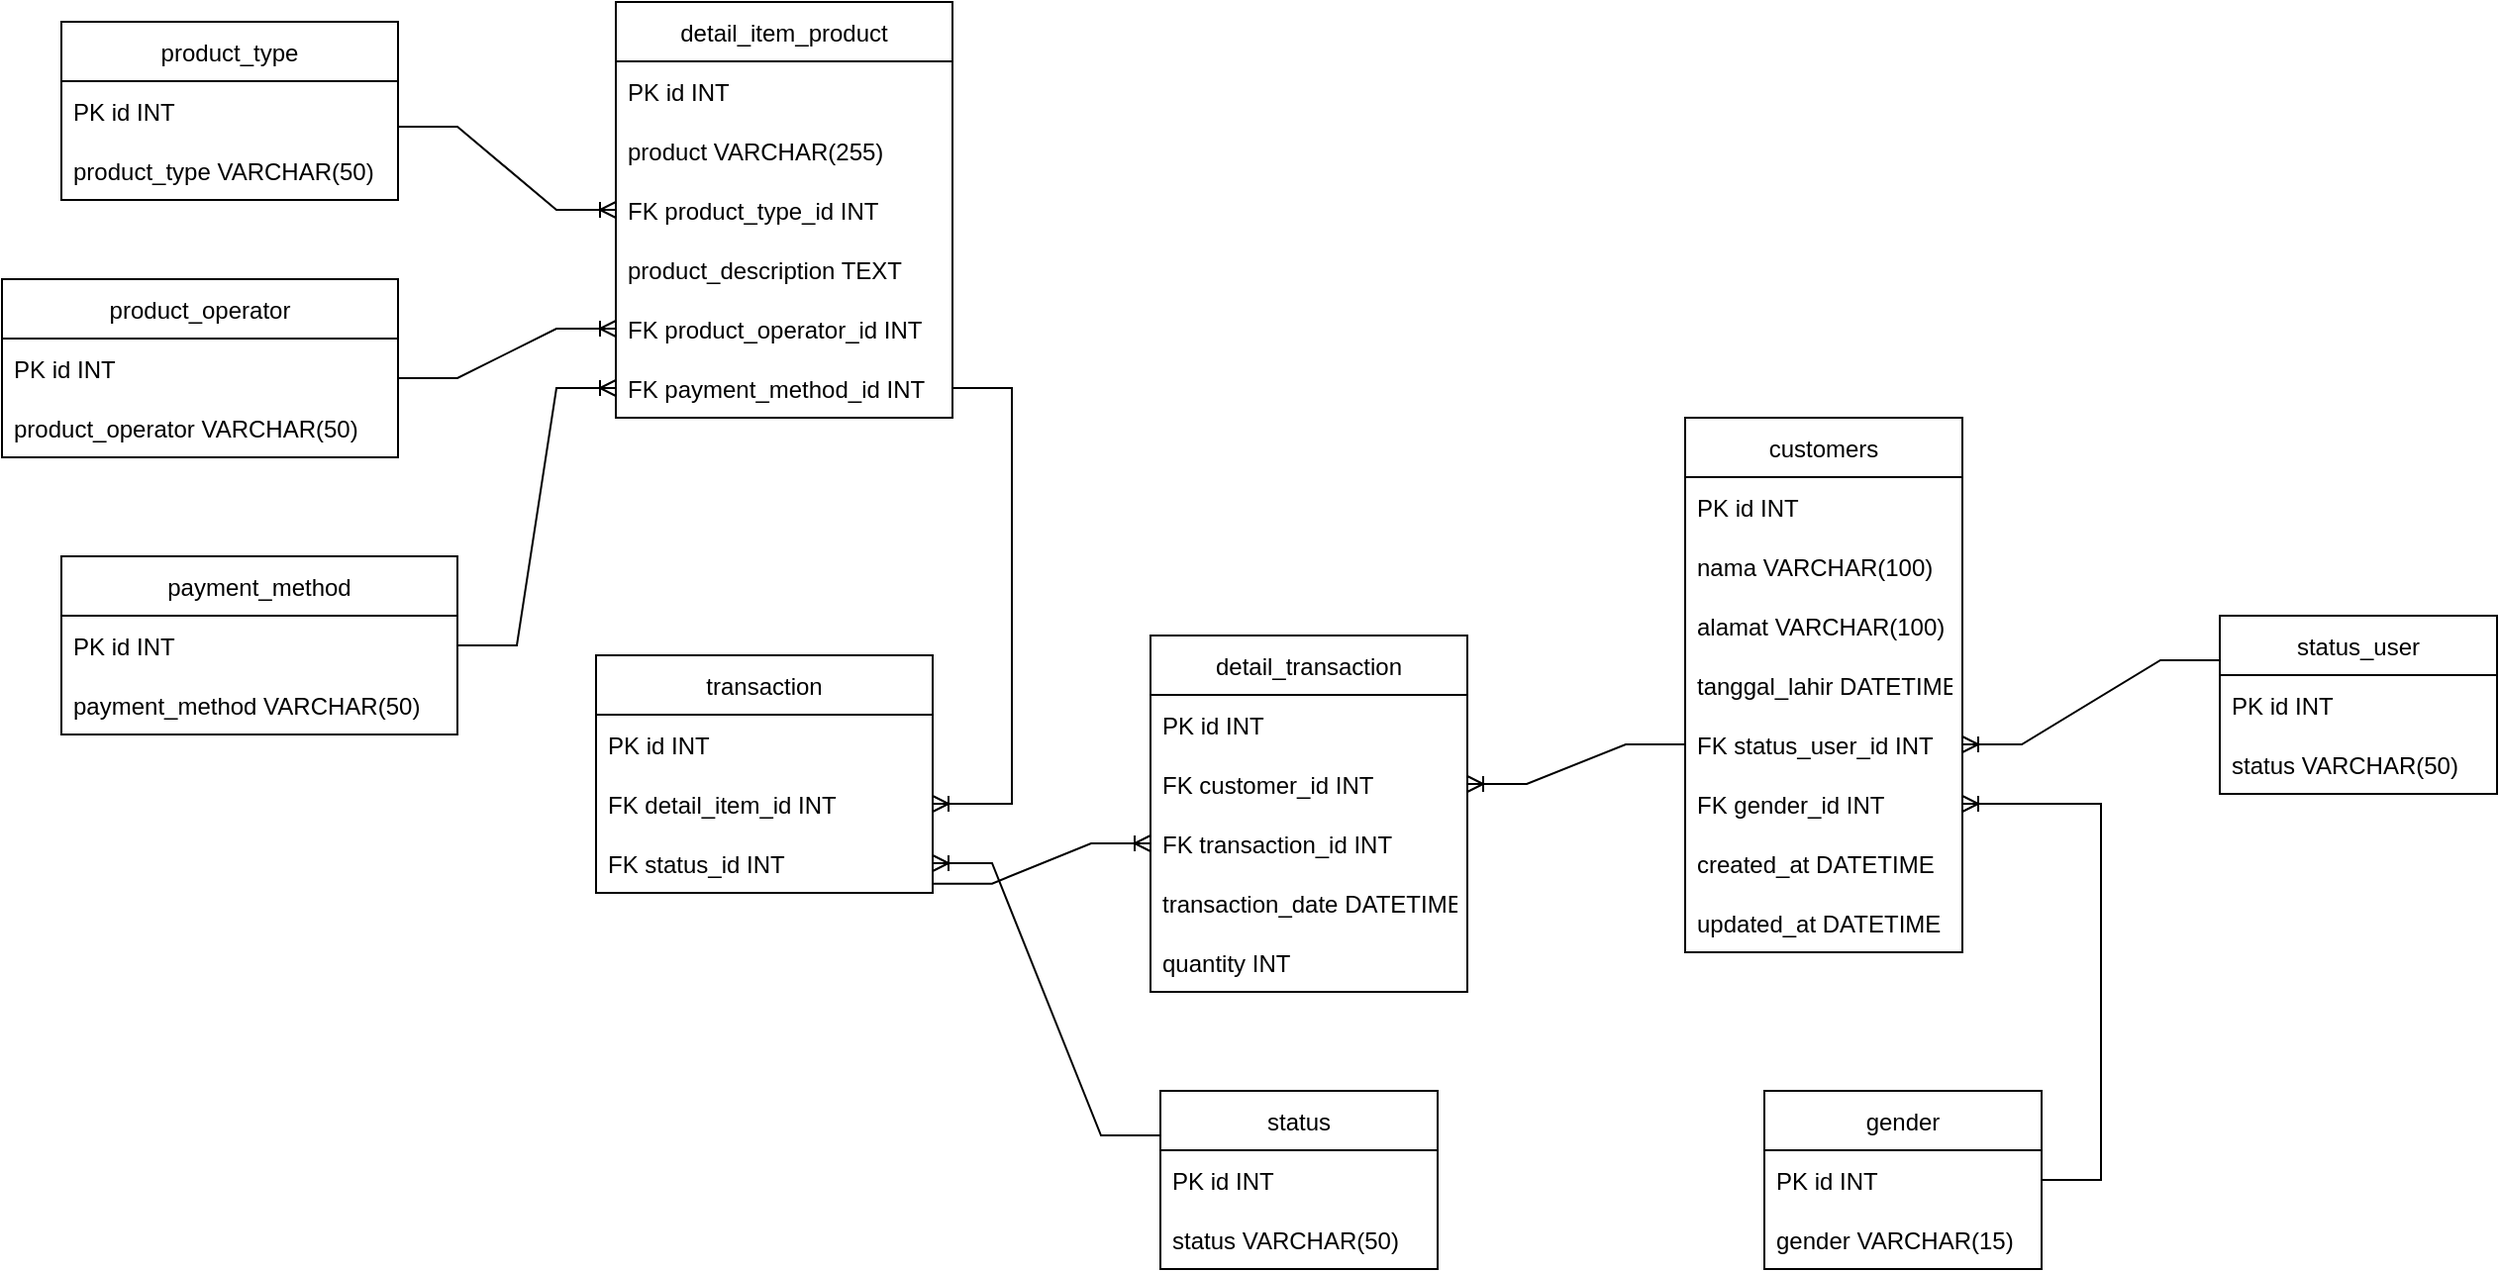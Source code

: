 <mxfile version="20.3.0" type="github">
  <diagram id="Ic3U0zycKqxHXsZPilbR" name="Page-1">
    <mxGraphModel dx="1673" dy="451" grid="1" gridSize="10" guides="1" tooltips="1" connect="1" arrows="1" fold="1" page="1" pageScale="1" pageWidth="850" pageHeight="1100" math="0" shadow="0">
      <root>
        <mxCell id="0" />
        <mxCell id="1" parent="0" />
        <mxCell id="KuLTYWURa4KICVwksqAR-12" value="detail_item_product" style="swimlane;fontStyle=0;childLayout=stackLayout;horizontal=1;startSize=30;horizontalStack=0;resizeParent=1;resizeParentMax=0;resizeLast=0;collapsible=1;marginBottom=0;" vertex="1" parent="1">
          <mxGeometry x="10" y="90" width="170" height="210" as="geometry" />
        </mxCell>
        <mxCell id="KuLTYWURa4KICVwksqAR-13" value="PK id INT" style="text;strokeColor=none;fillColor=none;align=left;verticalAlign=middle;spacingLeft=4;spacingRight=4;overflow=hidden;points=[[0,0.5],[1,0.5]];portConstraint=eastwest;rotatable=0;" vertex="1" parent="KuLTYWURa4KICVwksqAR-12">
          <mxGeometry y="30" width="170" height="30" as="geometry" />
        </mxCell>
        <mxCell id="KuLTYWURa4KICVwksqAR-14" value="product VARCHAR(255)" style="text;strokeColor=none;fillColor=none;align=left;verticalAlign=middle;spacingLeft=4;spacingRight=4;overflow=hidden;points=[[0,0.5],[1,0.5]];portConstraint=eastwest;rotatable=0;" vertex="1" parent="KuLTYWURa4KICVwksqAR-12">
          <mxGeometry y="60" width="170" height="30" as="geometry" />
        </mxCell>
        <mxCell id="KuLTYWURa4KICVwksqAR-15" value="FK product_type_id INT" style="text;strokeColor=none;fillColor=none;align=left;verticalAlign=middle;spacingLeft=4;spacingRight=4;overflow=hidden;points=[[0,0.5],[1,0.5]];portConstraint=eastwest;rotatable=0;" vertex="1" parent="KuLTYWURa4KICVwksqAR-12">
          <mxGeometry y="90" width="170" height="30" as="geometry" />
        </mxCell>
        <mxCell id="KuLTYWURa4KICVwksqAR-16" value="product_description TEXT" style="text;strokeColor=none;fillColor=none;align=left;verticalAlign=middle;spacingLeft=4;spacingRight=4;overflow=hidden;points=[[0,0.5],[1,0.5]];portConstraint=eastwest;rotatable=0;" vertex="1" parent="KuLTYWURa4KICVwksqAR-12">
          <mxGeometry y="120" width="170" height="30" as="geometry" />
        </mxCell>
        <mxCell id="KuLTYWURa4KICVwksqAR-17" value="FK product_operator_id INT" style="text;strokeColor=none;fillColor=none;align=left;verticalAlign=middle;spacingLeft=4;spacingRight=4;overflow=hidden;points=[[0,0.5],[1,0.5]];portConstraint=eastwest;rotatable=0;" vertex="1" parent="KuLTYWURa4KICVwksqAR-12">
          <mxGeometry y="150" width="170" height="30" as="geometry" />
        </mxCell>
        <mxCell id="KuLTYWURa4KICVwksqAR-18" value="FK payment_method_id INT" style="text;strokeColor=none;fillColor=none;align=left;verticalAlign=middle;spacingLeft=4;spacingRight=4;overflow=hidden;points=[[0,0.5],[1,0.5]];portConstraint=eastwest;rotatable=0;" vertex="1" parent="KuLTYWURa4KICVwksqAR-12">
          <mxGeometry y="180" width="170" height="30" as="geometry" />
        </mxCell>
        <mxCell id="KuLTYWURa4KICVwksqAR-19" value="customers" style="swimlane;fontStyle=0;childLayout=stackLayout;horizontal=1;startSize=30;horizontalStack=0;resizeParent=1;resizeParentMax=0;resizeLast=0;collapsible=1;marginBottom=0;" vertex="1" parent="1">
          <mxGeometry x="550" y="300" width="140" height="270" as="geometry" />
        </mxCell>
        <mxCell id="KuLTYWURa4KICVwksqAR-20" value="PK id INT" style="text;strokeColor=none;fillColor=none;align=left;verticalAlign=middle;spacingLeft=4;spacingRight=4;overflow=hidden;points=[[0,0.5],[1,0.5]];portConstraint=eastwest;rotatable=0;" vertex="1" parent="KuLTYWURa4KICVwksqAR-19">
          <mxGeometry y="30" width="140" height="30" as="geometry" />
        </mxCell>
        <mxCell id="KuLTYWURa4KICVwksqAR-27" value="nama VARCHAR(100)" style="text;strokeColor=none;fillColor=none;align=left;verticalAlign=middle;spacingLeft=4;spacingRight=4;overflow=hidden;points=[[0,0.5],[1,0.5]];portConstraint=eastwest;rotatable=0;" vertex="1" parent="KuLTYWURa4KICVwksqAR-19">
          <mxGeometry y="60" width="140" height="30" as="geometry" />
        </mxCell>
        <mxCell id="KuLTYWURa4KICVwksqAR-21" value="alamat VARCHAR(100)" style="text;strokeColor=none;fillColor=none;align=left;verticalAlign=middle;spacingLeft=4;spacingRight=4;overflow=hidden;points=[[0,0.5],[1,0.5]];portConstraint=eastwest;rotatable=0;" vertex="1" parent="KuLTYWURa4KICVwksqAR-19">
          <mxGeometry y="90" width="140" height="30" as="geometry" />
        </mxCell>
        <mxCell id="KuLTYWURa4KICVwksqAR-22" value="tanggal_lahir DATETIME" style="text;strokeColor=none;fillColor=none;align=left;verticalAlign=middle;spacingLeft=4;spacingRight=4;overflow=hidden;points=[[0,0.5],[1,0.5]];portConstraint=eastwest;rotatable=0;" vertex="1" parent="KuLTYWURa4KICVwksqAR-19">
          <mxGeometry y="120" width="140" height="30" as="geometry" />
        </mxCell>
        <mxCell id="KuLTYWURa4KICVwksqAR-23" value="FK status_user_id INT" style="text;strokeColor=none;fillColor=none;align=left;verticalAlign=middle;spacingLeft=4;spacingRight=4;overflow=hidden;points=[[0,0.5],[1,0.5]];portConstraint=eastwest;rotatable=0;" vertex="1" parent="KuLTYWURa4KICVwksqAR-19">
          <mxGeometry y="150" width="140" height="30" as="geometry" />
        </mxCell>
        <mxCell id="KuLTYWURa4KICVwksqAR-24" value="FK gender_id INT" style="text;strokeColor=none;fillColor=none;align=left;verticalAlign=middle;spacingLeft=4;spacingRight=4;overflow=hidden;points=[[0,0.5],[1,0.5]];portConstraint=eastwest;rotatable=0;" vertex="1" parent="KuLTYWURa4KICVwksqAR-19">
          <mxGeometry y="180" width="140" height="30" as="geometry" />
        </mxCell>
        <mxCell id="KuLTYWURa4KICVwksqAR-25" value="created_at DATETIME" style="text;strokeColor=none;fillColor=none;align=left;verticalAlign=middle;spacingLeft=4;spacingRight=4;overflow=hidden;points=[[0,0.5],[1,0.5]];portConstraint=eastwest;rotatable=0;" vertex="1" parent="KuLTYWURa4KICVwksqAR-19">
          <mxGeometry y="210" width="140" height="30" as="geometry" />
        </mxCell>
        <mxCell id="KuLTYWURa4KICVwksqAR-26" value="updated_at DATETIME" style="text;strokeColor=none;fillColor=none;align=left;verticalAlign=middle;spacingLeft=4;spacingRight=4;overflow=hidden;points=[[0,0.5],[1,0.5]];portConstraint=eastwest;rotatable=0;" vertex="1" parent="KuLTYWURa4KICVwksqAR-19">
          <mxGeometry y="240" width="140" height="30" as="geometry" />
        </mxCell>
        <mxCell id="KuLTYWURa4KICVwksqAR-29" value="transaction" style="swimlane;fontStyle=0;childLayout=stackLayout;horizontal=1;startSize=30;horizontalStack=0;resizeParent=1;resizeParentMax=0;resizeLast=0;collapsible=1;marginBottom=0;" vertex="1" parent="1">
          <mxGeometry y="420" width="170" height="120" as="geometry" />
        </mxCell>
        <mxCell id="KuLTYWURa4KICVwksqAR-30" value="PK id INT" style="text;strokeColor=none;fillColor=none;align=left;verticalAlign=middle;spacingLeft=4;spacingRight=4;overflow=hidden;points=[[0,0.5],[1,0.5]];portConstraint=eastwest;rotatable=0;" vertex="1" parent="KuLTYWURa4KICVwksqAR-29">
          <mxGeometry y="30" width="170" height="30" as="geometry" />
        </mxCell>
        <mxCell id="KuLTYWURa4KICVwksqAR-32" value="FK detail_item_id INT" style="text;strokeColor=none;fillColor=none;align=left;verticalAlign=middle;spacingLeft=4;spacingRight=4;overflow=hidden;points=[[0,0.5],[1,0.5]];portConstraint=eastwest;rotatable=0;" vertex="1" parent="KuLTYWURa4KICVwksqAR-29">
          <mxGeometry y="60" width="170" height="30" as="geometry" />
        </mxCell>
        <mxCell id="KuLTYWURa4KICVwksqAR-58" value="FK status_id INT" style="text;strokeColor=none;fillColor=none;align=left;verticalAlign=middle;spacingLeft=4;spacingRight=4;overflow=hidden;points=[[0,0.5],[1,0.5]];portConstraint=eastwest;rotatable=0;" vertex="1" parent="KuLTYWURa4KICVwksqAR-29">
          <mxGeometry y="90" width="170" height="30" as="geometry" />
        </mxCell>
        <mxCell id="KuLTYWURa4KICVwksqAR-33" value="detail_transaction" style="swimlane;fontStyle=0;childLayout=stackLayout;horizontal=1;startSize=30;horizontalStack=0;resizeParent=1;resizeParentMax=0;resizeLast=0;collapsible=1;marginBottom=0;" vertex="1" parent="1">
          <mxGeometry x="280" y="410" width="160" height="180" as="geometry" />
        </mxCell>
        <mxCell id="KuLTYWURa4KICVwksqAR-34" value="PK id INT" style="text;strokeColor=none;fillColor=none;align=left;verticalAlign=middle;spacingLeft=4;spacingRight=4;overflow=hidden;points=[[0,0.5],[1,0.5]];portConstraint=eastwest;rotatable=0;" vertex="1" parent="KuLTYWURa4KICVwksqAR-33">
          <mxGeometry y="30" width="160" height="30" as="geometry" />
        </mxCell>
        <mxCell id="KuLTYWURa4KICVwksqAR-35" value="FK customer_id INT" style="text;strokeColor=none;fillColor=none;align=left;verticalAlign=middle;spacingLeft=4;spacingRight=4;overflow=hidden;points=[[0,0.5],[1,0.5]];portConstraint=eastwest;rotatable=0;" vertex="1" parent="KuLTYWURa4KICVwksqAR-33">
          <mxGeometry y="60" width="160" height="30" as="geometry" />
        </mxCell>
        <mxCell id="KuLTYWURa4KICVwksqAR-36" value="FK transaction_id INT" style="text;strokeColor=none;fillColor=none;align=left;verticalAlign=middle;spacingLeft=4;spacingRight=4;overflow=hidden;points=[[0,0.5],[1,0.5]];portConstraint=eastwest;rotatable=0;" vertex="1" parent="KuLTYWURa4KICVwksqAR-33">
          <mxGeometry y="90" width="160" height="30" as="geometry" />
        </mxCell>
        <mxCell id="KuLTYWURa4KICVwksqAR-66" value="transaction_date DATETIME" style="text;strokeColor=none;fillColor=none;align=left;verticalAlign=middle;spacingLeft=4;spacingRight=4;overflow=hidden;points=[[0,0.5],[1,0.5]];portConstraint=eastwest;rotatable=0;" vertex="1" parent="KuLTYWURa4KICVwksqAR-33">
          <mxGeometry y="120" width="160" height="30" as="geometry" />
        </mxCell>
        <mxCell id="KuLTYWURa4KICVwksqAR-67" value="quantity INT" style="text;strokeColor=none;fillColor=none;align=left;verticalAlign=middle;spacingLeft=4;spacingRight=4;overflow=hidden;points=[[0,0.5],[1,0.5]];portConstraint=eastwest;rotatable=0;" vertex="1" parent="KuLTYWURa4KICVwksqAR-33">
          <mxGeometry y="150" width="160" height="30" as="geometry" />
        </mxCell>
        <mxCell id="KuLTYWURa4KICVwksqAR-37" value="product_type" style="swimlane;fontStyle=0;childLayout=stackLayout;horizontal=1;startSize=30;horizontalStack=0;resizeParent=1;resizeParentMax=0;resizeLast=0;collapsible=1;marginBottom=0;" vertex="1" parent="1">
          <mxGeometry x="-270" y="100" width="170" height="90" as="geometry" />
        </mxCell>
        <mxCell id="KuLTYWURa4KICVwksqAR-38" value="PK id INT" style="text;strokeColor=none;fillColor=none;align=left;verticalAlign=middle;spacingLeft=4;spacingRight=4;overflow=hidden;points=[[0,0.5],[1,0.5]];portConstraint=eastwest;rotatable=0;" vertex="1" parent="KuLTYWURa4KICVwksqAR-37">
          <mxGeometry y="30" width="170" height="30" as="geometry" />
        </mxCell>
        <mxCell id="KuLTYWURa4KICVwksqAR-39" value="product_type VARCHAR(50)" style="text;strokeColor=none;fillColor=none;align=left;verticalAlign=middle;spacingLeft=4;spacingRight=4;overflow=hidden;points=[[0,0.5],[1,0.5]];portConstraint=eastwest;rotatable=0;" vertex="1" parent="KuLTYWURa4KICVwksqAR-37">
          <mxGeometry y="60" width="170" height="30" as="geometry" />
        </mxCell>
        <mxCell id="KuLTYWURa4KICVwksqAR-41" value="product_operator" style="swimlane;fontStyle=0;childLayout=stackLayout;horizontal=1;startSize=30;horizontalStack=0;resizeParent=1;resizeParentMax=0;resizeLast=0;collapsible=1;marginBottom=0;" vertex="1" parent="1">
          <mxGeometry x="-300" y="230" width="200" height="90" as="geometry" />
        </mxCell>
        <mxCell id="KuLTYWURa4KICVwksqAR-42" value="PK id INT" style="text;strokeColor=none;fillColor=none;align=left;verticalAlign=middle;spacingLeft=4;spacingRight=4;overflow=hidden;points=[[0,0.5],[1,0.5]];portConstraint=eastwest;rotatable=0;" vertex="1" parent="KuLTYWURa4KICVwksqAR-41">
          <mxGeometry y="30" width="200" height="30" as="geometry" />
        </mxCell>
        <mxCell id="KuLTYWURa4KICVwksqAR-43" value="product_operator VARCHAR(50)" style="text;strokeColor=none;fillColor=none;align=left;verticalAlign=middle;spacingLeft=4;spacingRight=4;overflow=hidden;points=[[0,0.5],[1,0.5]];portConstraint=eastwest;rotatable=0;" vertex="1" parent="KuLTYWURa4KICVwksqAR-41">
          <mxGeometry y="60" width="200" height="30" as="geometry" />
        </mxCell>
        <mxCell id="KuLTYWURa4KICVwksqAR-44" value="payment_method" style="swimlane;fontStyle=0;childLayout=stackLayout;horizontal=1;startSize=30;horizontalStack=0;resizeParent=1;resizeParentMax=0;resizeLast=0;collapsible=1;marginBottom=0;" vertex="1" parent="1">
          <mxGeometry x="-270" y="370" width="200" height="90" as="geometry" />
        </mxCell>
        <mxCell id="KuLTYWURa4KICVwksqAR-45" value="PK id INT" style="text;strokeColor=none;fillColor=none;align=left;verticalAlign=middle;spacingLeft=4;spacingRight=4;overflow=hidden;points=[[0,0.5],[1,0.5]];portConstraint=eastwest;rotatable=0;" vertex="1" parent="KuLTYWURa4KICVwksqAR-44">
          <mxGeometry y="30" width="200" height="30" as="geometry" />
        </mxCell>
        <mxCell id="KuLTYWURa4KICVwksqAR-46" value="payment_method VARCHAR(50)" style="text;strokeColor=none;fillColor=none;align=left;verticalAlign=middle;spacingLeft=4;spacingRight=4;overflow=hidden;points=[[0,0.5],[1,0.5]];portConstraint=eastwest;rotatable=0;" vertex="1" parent="KuLTYWURa4KICVwksqAR-44">
          <mxGeometry y="60" width="200" height="30" as="geometry" />
        </mxCell>
        <mxCell id="KuLTYWURa4KICVwksqAR-47" value="" style="edgeStyle=entityRelationEdgeStyle;fontSize=12;html=1;endArrow=ERoneToMany;rounded=0;" edge="1" parent="1" target="KuLTYWURa4KICVwksqAR-17">
          <mxGeometry width="100" height="100" relative="1" as="geometry">
            <mxPoint x="-100" y="280" as="sourcePoint" />
            <mxPoint x="10" y="217" as="targetPoint" />
          </mxGeometry>
        </mxCell>
        <mxCell id="KuLTYWURa4KICVwksqAR-48" value="" style="edgeStyle=entityRelationEdgeStyle;fontSize=12;html=1;endArrow=ERoneToMany;rounded=0;" edge="1" parent="1" target="KuLTYWURa4KICVwksqAR-15">
          <mxGeometry width="100" height="100" relative="1" as="geometry">
            <mxPoint x="-100" y="153" as="sourcePoint" />
            <mxPoint y="195" as="targetPoint" />
          </mxGeometry>
        </mxCell>
        <mxCell id="KuLTYWURa4KICVwksqAR-49" value="" style="edgeStyle=entityRelationEdgeStyle;fontSize=12;html=1;endArrow=ERoneToMany;rounded=0;exitX=1;exitY=0.5;exitDx=0;exitDy=0;" edge="1" parent="1" source="KuLTYWURa4KICVwksqAR-45" target="KuLTYWURa4KICVwksqAR-18">
          <mxGeometry width="100" height="100" relative="1" as="geometry">
            <mxPoint x="80" y="343" as="sourcePoint" />
            <mxPoint x="190" y="280" as="targetPoint" />
          </mxGeometry>
        </mxCell>
        <mxCell id="KuLTYWURa4KICVwksqAR-50" value="" style="edgeStyle=entityRelationEdgeStyle;fontSize=12;html=1;endArrow=ERoneToMany;rounded=0;exitX=1;exitY=0.844;exitDx=0;exitDy=0;exitPerimeter=0;" edge="1" parent="1" target="KuLTYWURa4KICVwksqAR-36">
          <mxGeometry width="100" height="100" relative="1" as="geometry">
            <mxPoint x="170" y="535.32" as="sourcePoint" />
            <mxPoint x="260" y="520" as="targetPoint" />
          </mxGeometry>
        </mxCell>
        <mxCell id="KuLTYWURa4KICVwksqAR-52" value="" style="edgeStyle=entityRelationEdgeStyle;fontSize=12;html=1;endArrow=ERoneToMany;rounded=0;" edge="1" parent="1" source="KuLTYWURa4KICVwksqAR-23" target="KuLTYWURa4KICVwksqAR-35">
          <mxGeometry width="100" height="100" relative="1" as="geometry">
            <mxPoint x="430" y="470" as="sourcePoint" />
            <mxPoint x="530" y="370" as="targetPoint" />
          </mxGeometry>
        </mxCell>
        <mxCell id="KuLTYWURa4KICVwksqAR-57" value="" style="edgeStyle=entityRelationEdgeStyle;fontSize=12;html=1;endArrow=ERoneToMany;rounded=0;entryX=1;entryY=0.5;entryDx=0;entryDy=0;" edge="1" parent="1" source="KuLTYWURa4KICVwksqAR-18" target="KuLTYWURa4KICVwksqAR-32">
          <mxGeometry width="100" height="100" relative="1" as="geometry">
            <mxPoint x="170" y="440" as="sourcePoint" />
            <mxPoint x="310" y="300" as="targetPoint" />
          </mxGeometry>
        </mxCell>
        <mxCell id="KuLTYWURa4KICVwksqAR-59" value="status" style="swimlane;fontStyle=0;childLayout=stackLayout;horizontal=1;startSize=30;horizontalStack=0;resizeParent=1;resizeParentMax=0;resizeLast=0;collapsible=1;marginBottom=0;" vertex="1" parent="1">
          <mxGeometry x="285" y="640" width="140" height="90" as="geometry" />
        </mxCell>
        <mxCell id="KuLTYWURa4KICVwksqAR-60" value="PK id INT" style="text;strokeColor=none;fillColor=none;align=left;verticalAlign=middle;spacingLeft=4;spacingRight=4;overflow=hidden;points=[[0,0.5],[1,0.5]];portConstraint=eastwest;rotatable=0;" vertex="1" parent="KuLTYWURa4KICVwksqAR-59">
          <mxGeometry y="30" width="140" height="30" as="geometry" />
        </mxCell>
        <mxCell id="KuLTYWURa4KICVwksqAR-61" value="status VARCHAR(50)" style="text;strokeColor=none;fillColor=none;align=left;verticalAlign=middle;spacingLeft=4;spacingRight=4;overflow=hidden;points=[[0,0.5],[1,0.5]];portConstraint=eastwest;rotatable=0;" vertex="1" parent="KuLTYWURa4KICVwksqAR-59">
          <mxGeometry y="60" width="140" height="30" as="geometry" />
        </mxCell>
        <mxCell id="KuLTYWURa4KICVwksqAR-63" value="" style="edgeStyle=entityRelationEdgeStyle;fontSize=12;html=1;endArrow=ERoneToMany;rounded=0;exitX=0;exitY=0.25;exitDx=0;exitDy=0;entryX=1;entryY=0.5;entryDx=0;entryDy=0;" edge="1" parent="1" source="KuLTYWURa4KICVwksqAR-59" target="KuLTYWURa4KICVwksqAR-58">
          <mxGeometry width="100" height="100" relative="1" as="geometry">
            <mxPoint x="240" y="680" as="sourcePoint" />
            <mxPoint x="340" y="580" as="targetPoint" />
          </mxGeometry>
        </mxCell>
        <mxCell id="KuLTYWURa4KICVwksqAR-68" value="gender" style="swimlane;fontStyle=0;childLayout=stackLayout;horizontal=1;startSize=30;horizontalStack=0;resizeParent=1;resizeParentMax=0;resizeLast=0;collapsible=1;marginBottom=0;" vertex="1" parent="1">
          <mxGeometry x="590" y="640" width="140" height="90" as="geometry" />
        </mxCell>
        <mxCell id="KuLTYWURa4KICVwksqAR-69" value="PK id INT" style="text;strokeColor=none;fillColor=none;align=left;verticalAlign=middle;spacingLeft=4;spacingRight=4;overflow=hidden;points=[[0,0.5],[1,0.5]];portConstraint=eastwest;rotatable=0;" vertex="1" parent="KuLTYWURa4KICVwksqAR-68">
          <mxGeometry y="30" width="140" height="30" as="geometry" />
        </mxCell>
        <mxCell id="KuLTYWURa4KICVwksqAR-70" value="gender VARCHAR(15)" style="text;strokeColor=none;fillColor=none;align=left;verticalAlign=middle;spacingLeft=4;spacingRight=4;overflow=hidden;points=[[0,0.5],[1,0.5]];portConstraint=eastwest;rotatable=0;" vertex="1" parent="KuLTYWURa4KICVwksqAR-68">
          <mxGeometry y="60" width="140" height="30" as="geometry" />
        </mxCell>
        <mxCell id="KuLTYWURa4KICVwksqAR-71" value="" style="edgeStyle=entityRelationEdgeStyle;fontSize=12;html=1;endArrow=ERoneToMany;rounded=0;entryX=1;entryY=0.5;entryDx=0;entryDy=0;" edge="1" parent="1" source="KuLTYWURa4KICVwksqAR-68" target="KuLTYWURa4KICVwksqAR-24">
          <mxGeometry width="100" height="100" relative="1" as="geometry">
            <mxPoint x="750" y="660" as="sourcePoint" />
            <mxPoint x="640" y="670" as="targetPoint" />
          </mxGeometry>
        </mxCell>
        <mxCell id="KuLTYWURa4KICVwksqAR-73" value="status_user" style="swimlane;fontStyle=0;childLayout=stackLayout;horizontal=1;startSize=30;horizontalStack=0;resizeParent=1;resizeParentMax=0;resizeLast=0;collapsible=1;marginBottom=0;" vertex="1" parent="1">
          <mxGeometry x="820" y="400" width="140" height="90" as="geometry" />
        </mxCell>
        <mxCell id="KuLTYWURa4KICVwksqAR-74" value="PK id INT" style="text;strokeColor=none;fillColor=none;align=left;verticalAlign=middle;spacingLeft=4;spacingRight=4;overflow=hidden;points=[[0,0.5],[1,0.5]];portConstraint=eastwest;rotatable=0;" vertex="1" parent="KuLTYWURa4KICVwksqAR-73">
          <mxGeometry y="30" width="140" height="30" as="geometry" />
        </mxCell>
        <mxCell id="KuLTYWURa4KICVwksqAR-75" value="status VARCHAR(50)" style="text;strokeColor=none;fillColor=none;align=left;verticalAlign=middle;spacingLeft=4;spacingRight=4;overflow=hidden;points=[[0,0.5],[1,0.5]];portConstraint=eastwest;rotatable=0;" vertex="1" parent="KuLTYWURa4KICVwksqAR-73">
          <mxGeometry y="60" width="140" height="30" as="geometry" />
        </mxCell>
        <mxCell id="KuLTYWURa4KICVwksqAR-76" value="" style="edgeStyle=entityRelationEdgeStyle;fontSize=12;html=1;endArrow=ERoneToMany;rounded=0;entryX=1;entryY=0.5;entryDx=0;entryDy=0;exitX=0;exitY=0.25;exitDx=0;exitDy=0;" edge="1" parent="1" source="KuLTYWURa4KICVwksqAR-73" target="KuLTYWURa4KICVwksqAR-23">
          <mxGeometry width="100" height="100" relative="1" as="geometry">
            <mxPoint x="740" y="695" as="sourcePoint" />
            <mxPoint x="700" y="565" as="targetPoint" />
          </mxGeometry>
        </mxCell>
      </root>
    </mxGraphModel>
  </diagram>
</mxfile>
